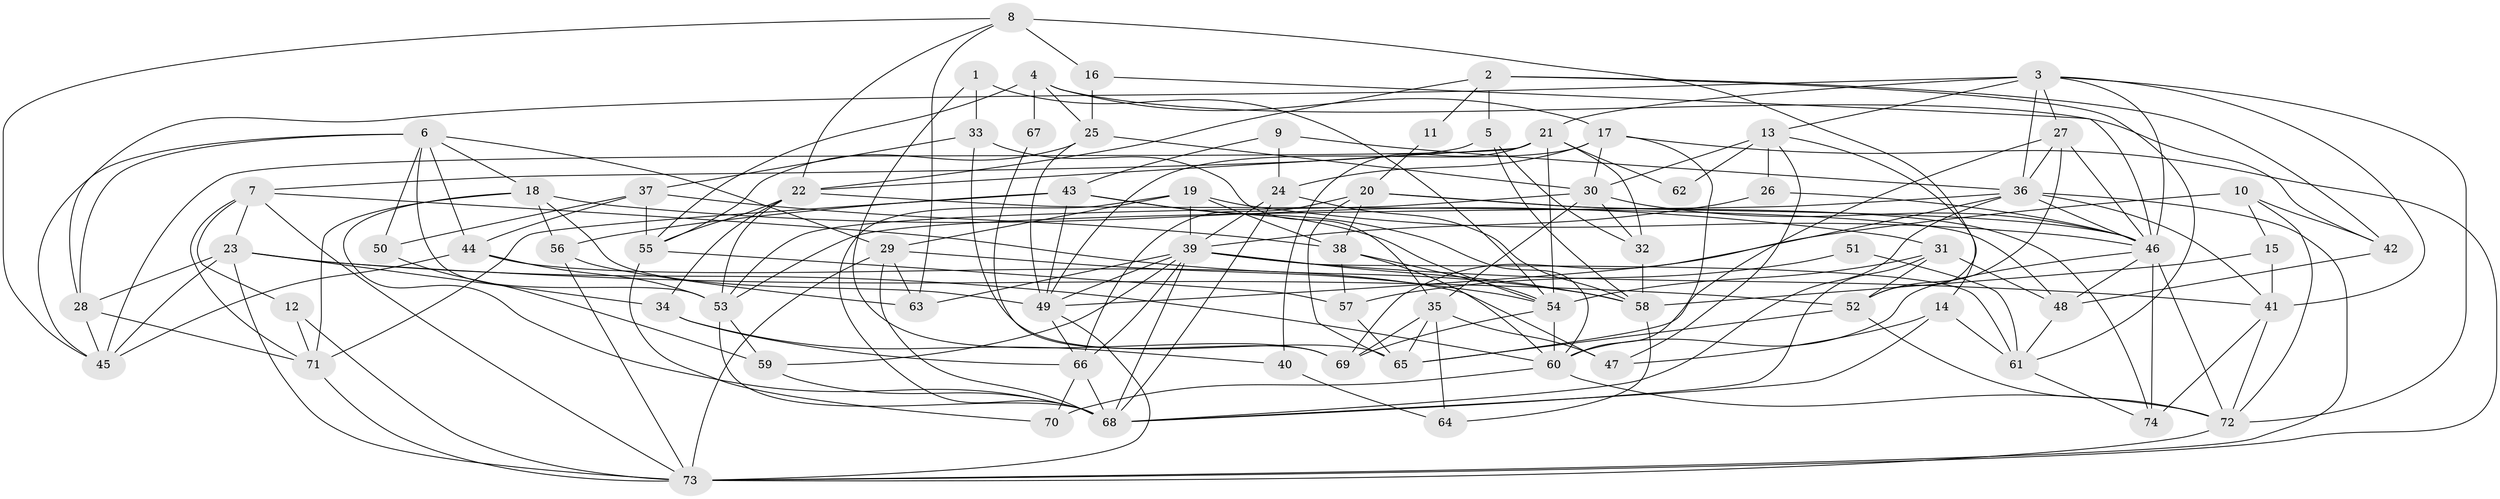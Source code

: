 // original degree distribution, {3: 0.272108843537415, 4: 0.24489795918367346, 7: 0.034013605442176874, 5: 0.20408163265306123, 6: 0.10204081632653061, 2: 0.1360544217687075, 9: 0.006802721088435374}
// Generated by graph-tools (version 1.1) at 2025/02/03/09/25 03:02:00]
// undirected, 74 vertices, 199 edges
graph export_dot {
graph [start="1"]
  node [color=gray90,style=filled];
  1;
  2;
  3;
  4;
  5;
  6;
  7;
  8;
  9;
  10;
  11;
  12;
  13;
  14;
  15;
  16;
  17;
  18;
  19;
  20;
  21;
  22;
  23;
  24;
  25;
  26;
  27;
  28;
  29;
  30;
  31;
  32;
  33;
  34;
  35;
  36;
  37;
  38;
  39;
  40;
  41;
  42;
  43;
  44;
  45;
  46;
  47;
  48;
  49;
  50;
  51;
  52;
  53;
  54;
  55;
  56;
  57;
  58;
  59;
  60;
  61;
  62;
  63;
  64;
  65;
  66;
  67;
  68;
  69;
  70;
  71;
  72;
  73;
  74;
  1 -- 33 [weight=1.0];
  1 -- 54 [weight=1.0];
  1 -- 69 [weight=1.0];
  2 -- 5 [weight=1.0];
  2 -- 11 [weight=1.0];
  2 -- 22 [weight=1.0];
  2 -- 42 [weight=1.0];
  2 -- 61 [weight=1.0];
  3 -- 13 [weight=1.0];
  3 -- 21 [weight=1.0];
  3 -- 27 [weight=1.0];
  3 -- 28 [weight=1.0];
  3 -- 36 [weight=1.0];
  3 -- 41 [weight=1.0];
  3 -- 46 [weight=1.0];
  3 -- 72 [weight=1.0];
  4 -- 17 [weight=1.0];
  4 -- 25 [weight=1.0];
  4 -- 42 [weight=1.0];
  4 -- 55 [weight=1.0];
  4 -- 67 [weight=1.0];
  5 -- 7 [weight=1.0];
  5 -- 32 [weight=1.0];
  5 -- 58 [weight=1.0];
  6 -- 18 [weight=1.0];
  6 -- 28 [weight=1.0];
  6 -- 29 [weight=1.0];
  6 -- 44 [weight=1.0];
  6 -- 45 [weight=1.0];
  6 -- 50 [weight=1.0];
  6 -- 53 [weight=1.0];
  7 -- 12 [weight=1.0];
  7 -- 23 [weight=1.0];
  7 -- 58 [weight=1.0];
  7 -- 71 [weight=1.0];
  7 -- 73 [weight=1.0];
  8 -- 16 [weight=2.0];
  8 -- 22 [weight=1.0];
  8 -- 45 [weight=1.0];
  8 -- 52 [weight=1.0];
  8 -- 63 [weight=1.0];
  9 -- 24 [weight=1.0];
  9 -- 36 [weight=1.0];
  9 -- 43 [weight=1.0];
  10 -- 15 [weight=1.0];
  10 -- 42 [weight=1.0];
  10 -- 49 [weight=3.0];
  10 -- 72 [weight=2.0];
  11 -- 20 [weight=1.0];
  12 -- 71 [weight=1.0];
  12 -- 73 [weight=1.0];
  13 -- 14 [weight=1.0];
  13 -- 26 [weight=1.0];
  13 -- 30 [weight=1.0];
  13 -- 47 [weight=1.0];
  13 -- 62 [weight=2.0];
  14 -- 47 [weight=1.0];
  14 -- 61 [weight=2.0];
  14 -- 68 [weight=1.0];
  15 -- 41 [weight=1.0];
  15 -- 58 [weight=1.0];
  16 -- 25 [weight=2.0];
  16 -- 46 [weight=1.0];
  17 -- 24 [weight=1.0];
  17 -- 30 [weight=1.0];
  17 -- 49 [weight=2.0];
  17 -- 60 [weight=1.0];
  17 -- 73 [weight=2.0];
  18 -- 31 [weight=1.0];
  18 -- 49 [weight=1.0];
  18 -- 56 [weight=1.0];
  18 -- 68 [weight=1.0];
  18 -- 71 [weight=1.0];
  19 -- 29 [weight=1.0];
  19 -- 38 [weight=1.0];
  19 -- 39 [weight=1.0];
  19 -- 46 [weight=2.0];
  19 -- 68 [weight=1.0];
  20 -- 38 [weight=1.0];
  20 -- 46 [weight=1.0];
  20 -- 65 [weight=2.0];
  20 -- 66 [weight=1.0];
  20 -- 74 [weight=1.0];
  21 -- 22 [weight=1.0];
  21 -- 32 [weight=1.0];
  21 -- 40 [weight=1.0];
  21 -- 45 [weight=1.0];
  21 -- 54 [weight=1.0];
  21 -- 62 [weight=1.0];
  22 -- 34 [weight=1.0];
  22 -- 48 [weight=1.0];
  22 -- 53 [weight=1.0];
  22 -- 55 [weight=1.0];
  23 -- 28 [weight=1.0];
  23 -- 34 [weight=2.0];
  23 -- 45 [weight=1.0];
  23 -- 52 [weight=1.0];
  23 -- 60 [weight=1.0];
  23 -- 73 [weight=1.0];
  24 -- 39 [weight=1.0];
  24 -- 58 [weight=1.0];
  24 -- 68 [weight=1.0];
  25 -- 30 [weight=1.0];
  25 -- 49 [weight=1.0];
  25 -- 55 [weight=1.0];
  26 -- 39 [weight=1.0];
  26 -- 46 [weight=1.0];
  27 -- 36 [weight=1.0];
  27 -- 46 [weight=1.0];
  27 -- 52 [weight=1.0];
  27 -- 65 [weight=1.0];
  28 -- 45 [weight=1.0];
  28 -- 71 [weight=1.0];
  29 -- 54 [weight=1.0];
  29 -- 63 [weight=1.0];
  29 -- 68 [weight=1.0];
  29 -- 73 [weight=1.0];
  30 -- 32 [weight=1.0];
  30 -- 35 [weight=1.0];
  30 -- 46 [weight=1.0];
  30 -- 53 [weight=1.0];
  31 -- 48 [weight=1.0];
  31 -- 52 [weight=1.0];
  31 -- 54 [weight=1.0];
  31 -- 68 [weight=1.0];
  32 -- 58 [weight=1.0];
  33 -- 35 [weight=1.0];
  33 -- 37 [weight=1.0];
  33 -- 65 [weight=1.0];
  34 -- 40 [weight=1.0];
  34 -- 66 [weight=1.0];
  35 -- 47 [weight=2.0];
  35 -- 64 [weight=1.0];
  35 -- 65 [weight=1.0];
  35 -- 69 [weight=1.0];
  36 -- 41 [weight=1.0];
  36 -- 46 [weight=1.0];
  36 -- 53 [weight=1.0];
  36 -- 68 [weight=1.0];
  36 -- 69 [weight=1.0];
  36 -- 73 [weight=1.0];
  37 -- 38 [weight=1.0];
  37 -- 44 [weight=1.0];
  37 -- 50 [weight=1.0];
  37 -- 55 [weight=2.0];
  38 -- 54 [weight=2.0];
  38 -- 57 [weight=1.0];
  38 -- 60 [weight=1.0];
  39 -- 41 [weight=1.0];
  39 -- 49 [weight=1.0];
  39 -- 58 [weight=1.0];
  39 -- 59 [weight=1.0];
  39 -- 61 [weight=1.0];
  39 -- 63 [weight=1.0];
  39 -- 66 [weight=1.0];
  39 -- 68 [weight=1.0];
  40 -- 64 [weight=1.0];
  41 -- 72 [weight=1.0];
  41 -- 74 [weight=1.0];
  42 -- 48 [weight=1.0];
  43 -- 49 [weight=1.0];
  43 -- 54 [weight=1.0];
  43 -- 56 [weight=1.0];
  43 -- 60 [weight=1.0];
  43 -- 71 [weight=1.0];
  44 -- 45 [weight=1.0];
  44 -- 47 [weight=1.0];
  44 -- 53 [weight=1.0];
  46 -- 48 [weight=2.0];
  46 -- 60 [weight=1.0];
  46 -- 72 [weight=3.0];
  46 -- 74 [weight=1.0];
  48 -- 61 [weight=1.0];
  49 -- 66 [weight=1.0];
  49 -- 73 [weight=1.0];
  50 -- 59 [weight=2.0];
  51 -- 57 [weight=1.0];
  51 -- 61 [weight=1.0];
  52 -- 65 [weight=1.0];
  52 -- 72 [weight=1.0];
  53 -- 59 [weight=1.0];
  53 -- 68 [weight=1.0];
  54 -- 60 [weight=1.0];
  54 -- 69 [weight=1.0];
  55 -- 57 [weight=1.0];
  55 -- 70 [weight=1.0];
  56 -- 63 [weight=1.0];
  56 -- 73 [weight=1.0];
  57 -- 65 [weight=1.0];
  58 -- 64 [weight=1.0];
  59 -- 68 [weight=1.0];
  60 -- 70 [weight=1.0];
  60 -- 72 [weight=1.0];
  61 -- 74 [weight=1.0];
  66 -- 68 [weight=1.0];
  66 -- 70 [weight=1.0];
  67 -- 69 [weight=1.0];
  71 -- 73 [weight=1.0];
  72 -- 73 [weight=1.0];
}
